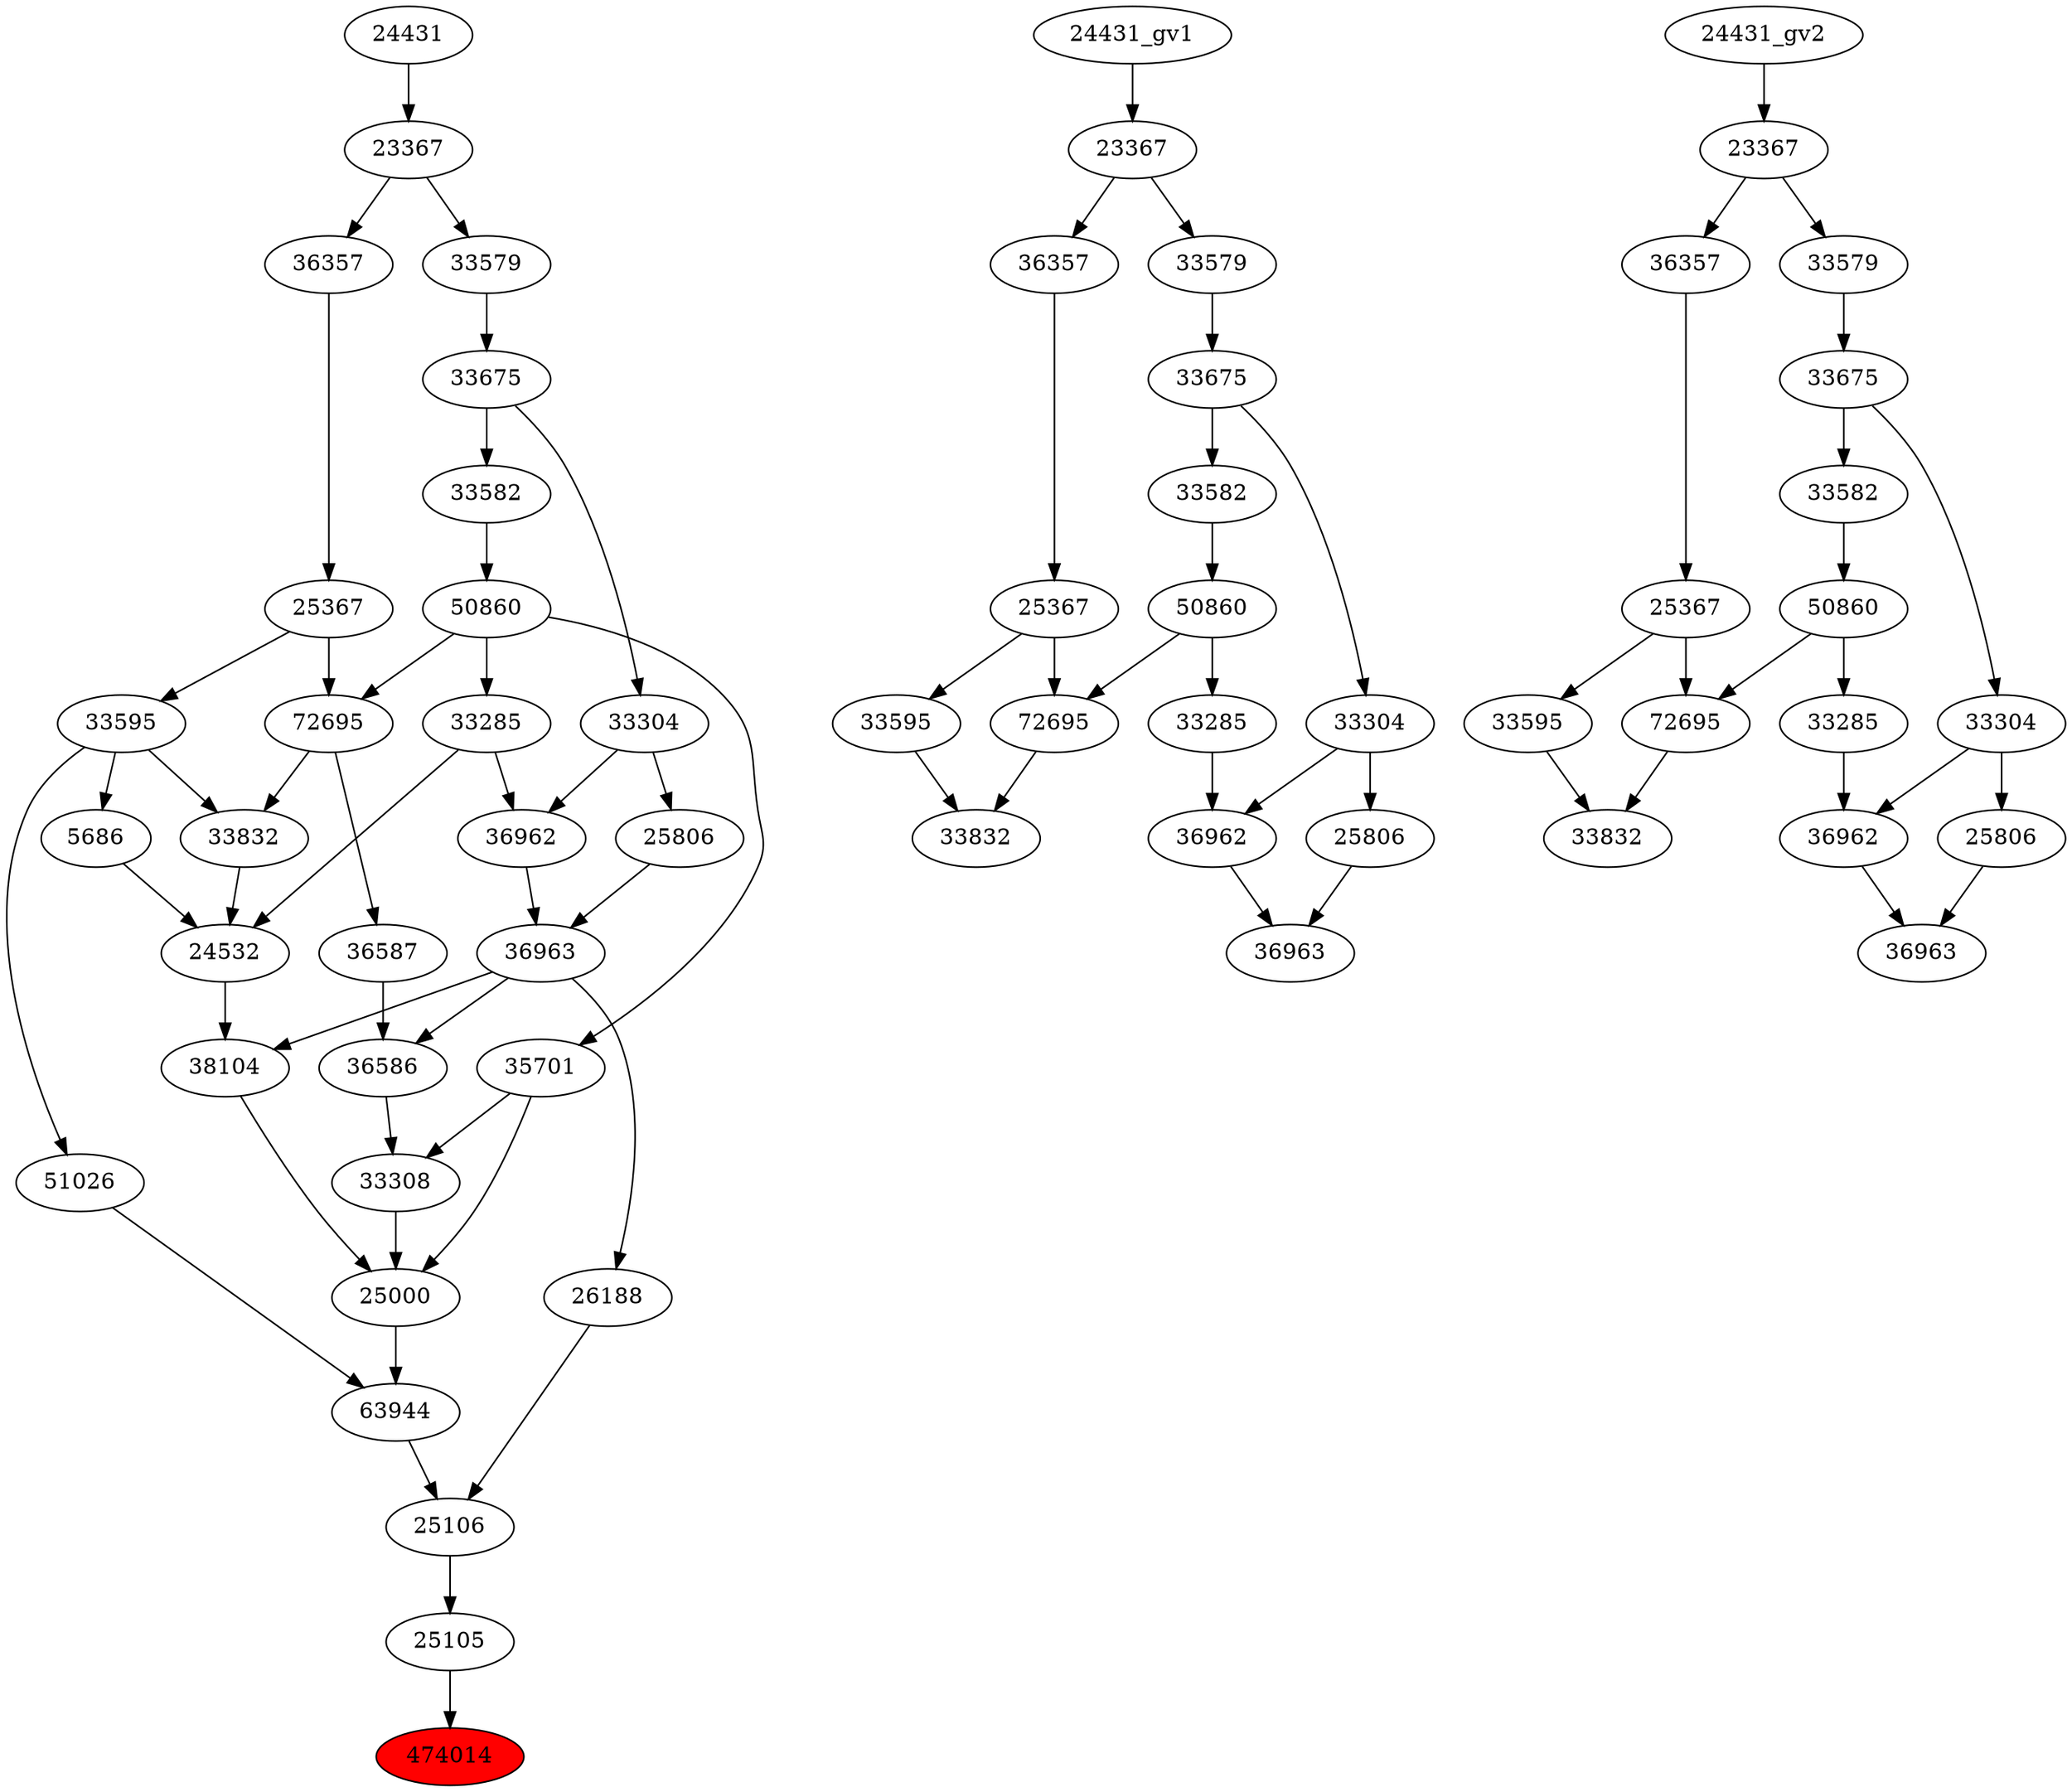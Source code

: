 strict digraph root {
	node [label="\N"];
	{
		node [fillcolor="",
			label="\N",
			style=""
		];
		474014		 [fillcolor=red,
			label=474014,
			style=filled];
		25105		 [label=25105];
		25105 -> 474014;
		25106		 [label=25106];
		25106 -> 25105;
		26188		 [label=26188];
		26188 -> 25106;
		63944		 [label=63944];
		63944 -> 25106;
		36963		 [label=36963];
		36963 -> 26188;
		38104		 [label=38104];
		36963 -> 38104;
		36586		 [label=36586];
		36963 -> 36586;
		25000		 [label=25000];
		25000 -> 63944;
		51026		 [label=51026];
		51026 -> 63944;
		36962		 [label=36962];
		36962 -> 36963;
		25806		 [label=25806];
		25806 -> 36963;
		33308		 [label=33308];
		33308 -> 25000;
		38104 -> 25000;
		35701		 [label=35701];
		35701 -> 25000;
		35701 -> 33308;
		33595		 [label=33595];
		33595 -> 51026;
		5686		 [label=5686];
		33595 -> 5686;
		33832		 [label=33832];
		33595 -> 33832;
		33285		 [label=33285];
		33285 -> 36962;
		24532		 [label=24532];
		33285 -> 24532;
		33304		 [label=33304];
		33304 -> 36962;
		33304 -> 25806;
		36586 -> 33308;
		24532 -> 38104;
		50860		 [label=50860];
		50860 -> 35701;
		50860 -> 33285;
		72695		 [label=72695];
		50860 -> 72695;
		25367		 [label=25367];
		25367 -> 33595;
		25367 -> 72695;
		33675		 [label=33675];
		33675 -> 33304;
		33582		 [label=33582];
		33675 -> 33582;
		36587		 [label=36587];
		36587 -> 36586;
		5686 -> 24532;
		33832 -> 24532;
		33582 -> 50860;
		36357		 [label=36357];
		36357 -> 25367;
		33579		 [label=33579];
		33579 -> 33675;
		72695 -> 36587;
		72695 -> 33832;
		23367		 [label=23367];
		23367 -> 36357;
		23367 -> 33579;
		24431		 [label=24431];
		24431 -> 23367;
	}
	{
		node [label="\N"];
		"36963_gv1"		 [label=36963];
		"36962_gv1"		 [label=36962];
		"36962_gv1" -> "36963_gv1";
		"25806_gv1"		 [label=25806];
		"25806_gv1" -> "36963_gv1";
		"33285_gv1"		 [label=33285];
		"33285_gv1" -> "36962_gv1";
		"33304_gv1"		 [label=33304];
		"33304_gv1" -> "36962_gv1";
		"33304_gv1" -> "25806_gv1";
		"33595_gv1"		 [label=33595];
		"33832_gv1"		 [label=33832];
		"33595_gv1" -> "33832_gv1";
		"25367_gv1"		 [label=25367];
		"25367_gv1" -> "33595_gv1";
		"72695_gv1"		 [label=72695];
		"25367_gv1" -> "72695_gv1";
		"50860_gv1"		 [label=50860];
		"50860_gv1" -> "33285_gv1";
		"50860_gv1" -> "72695_gv1";
		"33675_gv1"		 [label=33675];
		"33675_gv1" -> "33304_gv1";
		"33582_gv1"		 [label=33582];
		"33675_gv1" -> "33582_gv1";
		"33582_gv1" -> "50860_gv1";
		"36357_gv1"		 [label=36357];
		"36357_gv1" -> "25367_gv1";
		"33579_gv1"		 [label=33579];
		"33579_gv1" -> "33675_gv1";
		"72695_gv1" -> "33832_gv1";
		"23367_gv1"		 [label=23367];
		"23367_gv1" -> "36357_gv1";
		"23367_gv1" -> "33579_gv1";
		"24431_gv1" -> "23367_gv1";
	}
	{
		node [label="\N"];
		"33832_gv2"		 [label=33832];
		"72695_gv2"		 [label=72695];
		"72695_gv2" -> "33832_gv2";
		"33595_gv2"		 [label=33595];
		"33595_gv2" -> "33832_gv2";
		"25367_gv2"		 [label=25367];
		"25367_gv2" -> "72695_gv2";
		"25367_gv2" -> "33595_gv2";
		"50860_gv2"		 [label=50860];
		"50860_gv2" -> "72695_gv2";
		"33285_gv2"		 [label=33285];
		"50860_gv2" -> "33285_gv2";
		"36357_gv2"		 [label=36357];
		"36357_gv2" -> "25367_gv2";
		"33582_gv2"		 [label=33582];
		"33582_gv2" -> "50860_gv2";
		"36963_gv2"		 [label=36963];
		"36962_gv2"		 [label=36962];
		"36962_gv2" -> "36963_gv2";
		"25806_gv2"		 [label=25806];
		"25806_gv2" -> "36963_gv2";
		"23367_gv2"		 [label=23367];
		"23367_gv2" -> "36357_gv2";
		"33579_gv2"		 [label=33579];
		"23367_gv2" -> "33579_gv2";
		"33675_gv2"		 [label=33675];
		"33675_gv2" -> "33582_gv2";
		"33304_gv2"		 [label=33304];
		"33675_gv2" -> "33304_gv2";
		"33285_gv2" -> "36962_gv2";
		"33304_gv2" -> "36962_gv2";
		"33304_gv2" -> "25806_gv2";
		"24431_gv2" -> "23367_gv2";
		"33579_gv2" -> "33675_gv2";
	}
}
